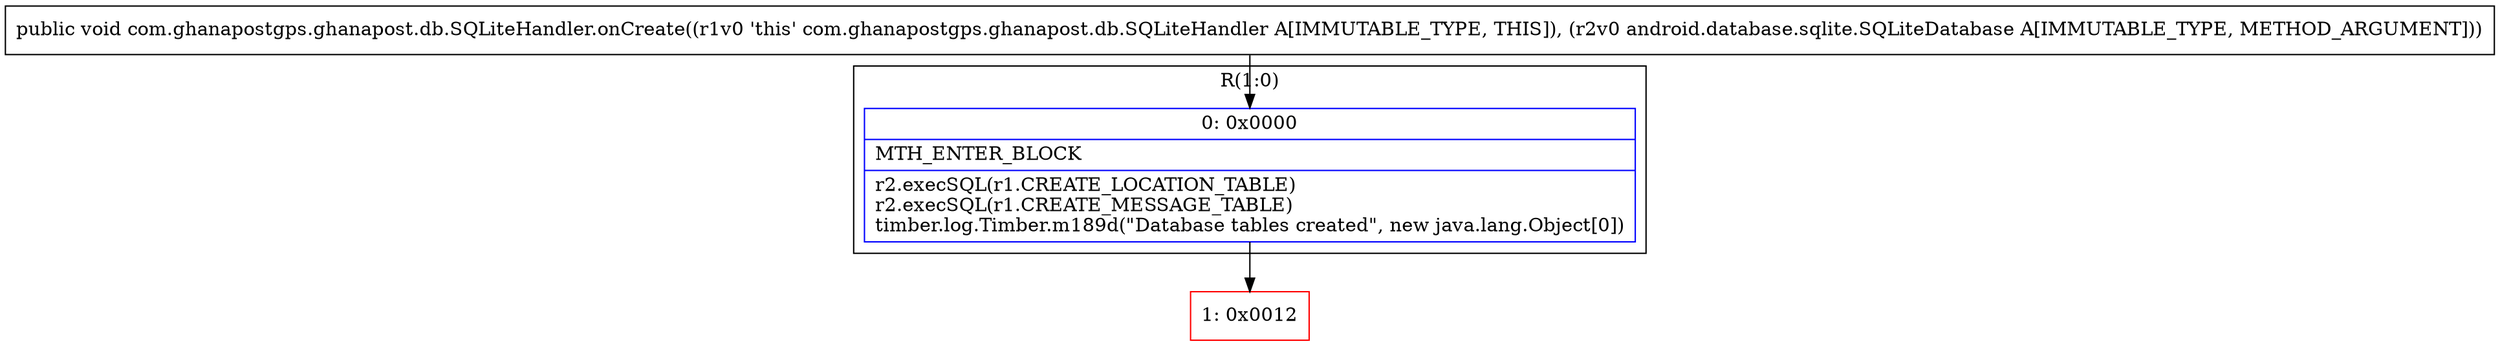 digraph "CFG forcom.ghanapostgps.ghanapost.db.SQLiteHandler.onCreate(Landroid\/database\/sqlite\/SQLiteDatabase;)V" {
subgraph cluster_Region_538339490 {
label = "R(1:0)";
node [shape=record,color=blue];
Node_0 [shape=record,label="{0\:\ 0x0000|MTH_ENTER_BLOCK\l|r2.execSQL(r1.CREATE_LOCATION_TABLE)\lr2.execSQL(r1.CREATE_MESSAGE_TABLE)\ltimber.log.Timber.m189d(\"Database tables created\", new java.lang.Object[0])\l}"];
}
Node_1 [shape=record,color=red,label="{1\:\ 0x0012}"];
MethodNode[shape=record,label="{public void com.ghanapostgps.ghanapost.db.SQLiteHandler.onCreate((r1v0 'this' com.ghanapostgps.ghanapost.db.SQLiteHandler A[IMMUTABLE_TYPE, THIS]), (r2v0 android.database.sqlite.SQLiteDatabase A[IMMUTABLE_TYPE, METHOD_ARGUMENT])) }"];
MethodNode -> Node_0;
Node_0 -> Node_1;
}


